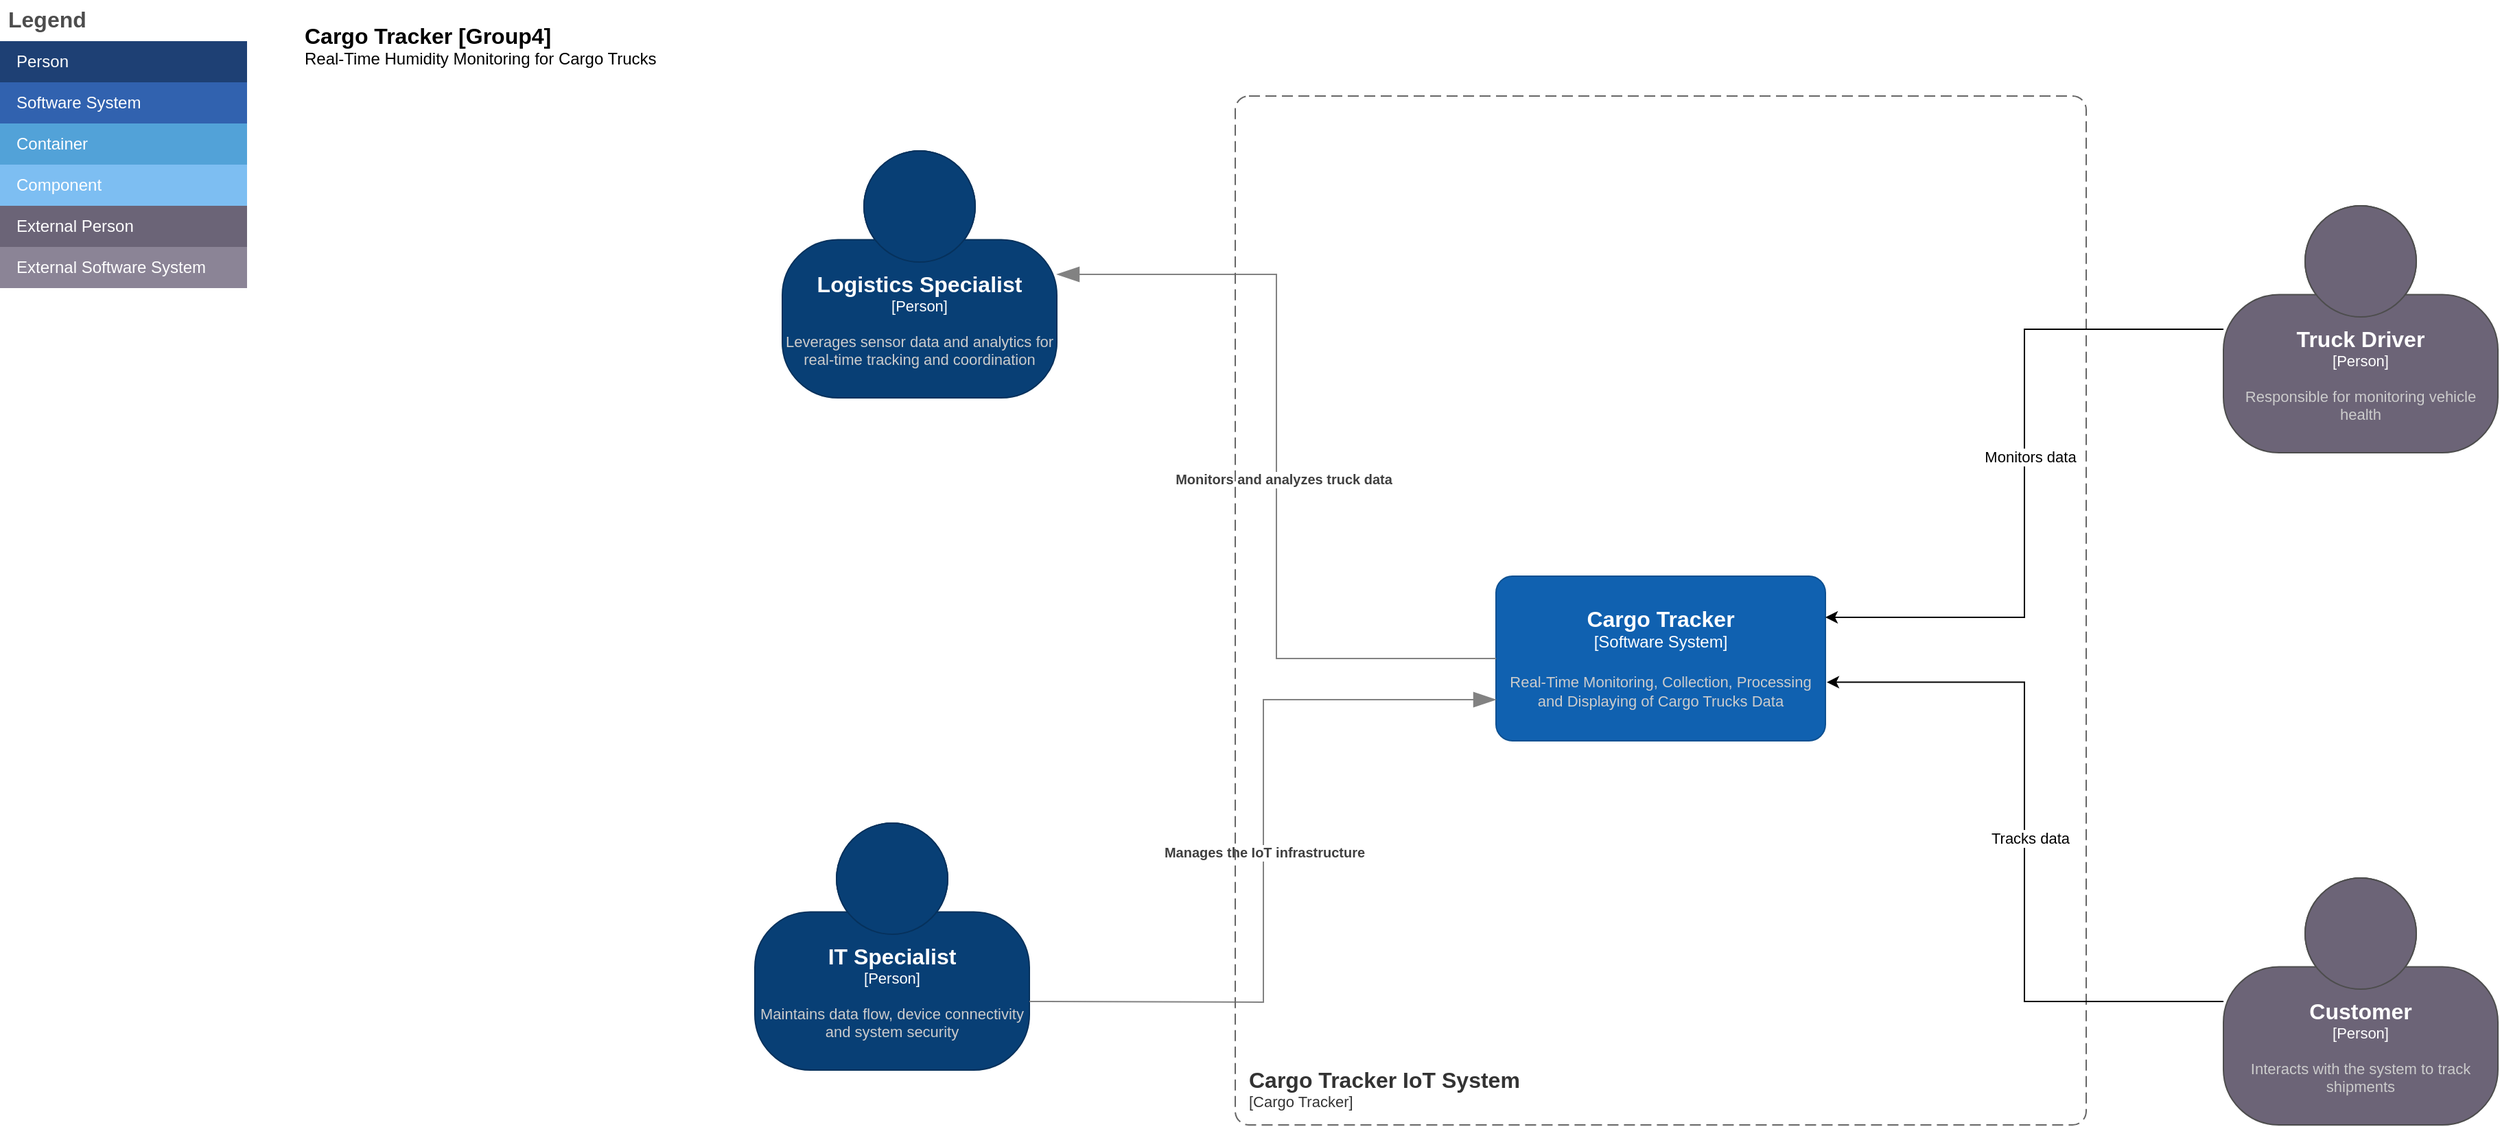 <mxfile version="24.8.3" pages="3">
  <diagram name="Level 1 - Context Diagram" id="Bht_FuHH5Pa5uhFDIL36">
    <mxGraphModel dx="2564" dy="2909" grid="1" gridSize="10" guides="1" tooltips="1" connect="1" arrows="1" fold="1" page="1" pageScale="1" pageWidth="827" pageHeight="1169" math="0" shadow="0">
      <root>
        <mxCell id="0" />
        <mxCell id="1" parent="0" />
        <object placeholders="1" c4Name="Cargo Tracker" c4Type="Software System" c4Description="Real-Time Monitoring, Collection, Processing and Displaying of Cargo Trucks Data" label="&lt;font style=&quot;font-size: 16px&quot;&gt;&lt;b&gt;%c4Name%&lt;/b&gt;&lt;/font&gt;&lt;div&gt;[%c4Type%]&lt;/div&gt;&lt;br&gt;&lt;div&gt;&lt;font style=&quot;font-size: 11px&quot;&gt;&lt;font color=&quot;#cccccc&quot;&gt;%c4Description%&lt;/font&gt;&lt;/div&gt;" id="fI_2BWMxbm71k8MSzg18-3">
          <mxCell style="rounded=1;whiteSpace=wrap;html=1;labelBackgroundColor=none;fillColor=#1061B0;fontColor=#ffffff;align=center;arcSize=10;strokeColor=#0D5091;metaEdit=1;resizable=0;points=[[0.25,0,0],[0.5,0,0],[0.75,0,0],[1,0.25,0],[1,0.5,0],[1,0.75,0],[0.75,1,0],[0.5,1,0],[0.25,1,0],[0,0.75,0],[0,0.5,0],[0,0.25,0]];" parent="1" vertex="1">
            <mxGeometry x="270" y="360" width="240" height="120" as="geometry" />
          </mxCell>
        </object>
        <object placeholders="1" c4Name="Logistics Specialist" c4Type="Person" c4Description="Leverages sensor data and analytics for real-time tracking and coordination" label="&lt;font style=&quot;font-size: 16px&quot;&gt;&lt;b&gt;%c4Name%&lt;/b&gt;&lt;/font&gt;&lt;div&gt;[%c4Type%]&lt;/div&gt;&lt;br&gt;&lt;div&gt;&lt;font style=&quot;font-size: 11px&quot;&gt;&lt;font color=&quot;#cccccc&quot;&gt;%c4Description%&lt;/font&gt;&lt;/div&gt;" id="fI_2BWMxbm71k8MSzg18-5">
          <mxCell style="html=1;fontSize=11;dashed=0;whiteSpace=wrap;fillColor=#083F75;strokeColor=#06315C;fontColor=#ffffff;shape=mxgraph.c4.person2;align=center;metaEdit=1;points=[[0.5,0,0],[1,0.5,0],[1,0.75,0],[0.75,1,0],[0.5,1,0],[0.25,1,0],[0,0.75,0],[0,0.5,0]];resizable=0;" parent="1" vertex="1">
            <mxGeometry x="-250" y="50" width="200" height="180" as="geometry" />
          </mxCell>
        </object>
        <object placeholders="1" c4Name="IT Specialist" c4Type="Person" c4Description="Maintains data flow, device connectivity and system security" label="&lt;font style=&quot;font-size: 16px&quot;&gt;&lt;b&gt;%c4Name%&lt;/b&gt;&lt;/font&gt;&lt;div&gt;[%c4Type%]&lt;/div&gt;&lt;br&gt;&lt;div&gt;&lt;font style=&quot;font-size: 11px&quot;&gt;&lt;font color=&quot;#cccccc&quot;&gt;%c4Description%&lt;/font&gt;&lt;/div&gt;" id="fI_2BWMxbm71k8MSzg18-6">
          <mxCell style="html=1;fontSize=11;dashed=0;whiteSpace=wrap;fillColor=#083F75;strokeColor=#06315C;fontColor=#ffffff;shape=mxgraph.c4.person2;align=center;metaEdit=1;points=[[0.5,0,0],[1,0.5,0],[1,0.75,0],[0.75,1,0],[0.5,1,0],[0.25,1,0],[0,0.75,0],[0,0.5,0]];resizable=0;" parent="1" vertex="1">
            <mxGeometry x="-270" y="540" width="200" height="180" as="geometry" />
          </mxCell>
        </object>
        <object placeholders="1" c4Type="Relationship" c4Description="Monitors and analyzes truck data" label="&lt;div style=&quot;text-align: left&quot;&gt;&lt;div style=&quot;text-align: center&quot;&gt;&lt;b&gt;%c4Description%&lt;/b&gt;&lt;/div&gt;" id="fI_2BWMxbm71k8MSzg18-18">
          <mxCell style="endArrow=blockThin;html=1;fontSize=10;fontColor=#404040;strokeWidth=1;endFill=1;strokeColor=#828282;elbow=vertical;metaEdit=1;endSize=14;startSize=14;jumpStyle=arc;jumpSize=16;rounded=0;edgeStyle=orthogonalEdgeStyle;entryX=1;entryY=0.5;entryDx=0;entryDy=0;entryPerimeter=0;" parent="1" source="fI_2BWMxbm71k8MSzg18-3" edge="1" target="fI_2BWMxbm71k8MSzg18-5">
            <mxGeometry x="-0.029" width="240" relative="1" as="geometry">
              <mxPoint x="30" y="420" as="sourcePoint" />
              <mxPoint x="-70" y="420" as="targetPoint" />
              <mxPoint x="5" as="offset" />
            </mxGeometry>
          </mxCell>
        </object>
        <object placeholders="1" c4Type="Relationship" c4Description="Manages the IoT infrastructure" label="&lt;div style=&quot;text-align: left&quot;&gt;&lt;div style=&quot;text-align: center&quot;&gt;&lt;b&gt;%c4Description%&lt;/b&gt;&lt;/div&gt;" id="fI_2BWMxbm71k8MSzg18-22">
          <mxCell style="endArrow=blockThin;html=1;fontSize=10;fontColor=#404040;strokeWidth=1;endFill=1;strokeColor=#828282;elbow=vertical;metaEdit=1;endSize=14;startSize=14;jumpStyle=arc;jumpSize=16;rounded=0;edgeStyle=orthogonalEdgeStyle;entryX=0;entryY=0.75;entryDx=0;entryDy=0;entryPerimeter=0;" parent="1" target="fI_2BWMxbm71k8MSzg18-3" edge="1">
            <mxGeometry x="-0.001" width="240" relative="1" as="geometry">
              <mxPoint x="-70" y="670" as="sourcePoint" />
              <mxPoint x="-50" y="660" as="targetPoint" />
              <mxPoint as="offset" />
            </mxGeometry>
          </mxCell>
        </object>
        <mxCell id="ROyf7U0Roz68xv3hnPWP-1" value="Legend" style="shape=table;startSize=30;container=1;collapsible=0;childLayout=tableLayout;fontSize=16;align=left;verticalAlign=top;fillColor=none;strokeColor=none;fontColor=#4D4D4D;fontStyle=1;spacingLeft=6;spacing=0;resizable=0;" parent="1" vertex="1">
          <mxGeometry x="-820" y="-60" width="180" height="210" as="geometry" />
        </mxCell>
        <mxCell id="ROyf7U0Roz68xv3hnPWP-2" value="" style="shape=tableRow;horizontal=0;startSize=0;swimlaneHead=0;swimlaneBody=0;strokeColor=inherit;top=0;left=0;bottom=0;right=0;collapsible=0;dropTarget=0;fillColor=none;points=[[0,0.5],[1,0.5]];portConstraint=eastwest;fontSize=12;" parent="ROyf7U0Roz68xv3hnPWP-1" vertex="1">
          <mxGeometry y="30" width="180" height="30" as="geometry" />
        </mxCell>
        <mxCell id="ROyf7U0Roz68xv3hnPWP-3" value="Person" style="shape=partialRectangle;html=1;whiteSpace=wrap;connectable=0;strokeColor=inherit;overflow=hidden;fillColor=#1E4074;top=0;left=0;bottom=0;right=0;pointerEvents=1;fontSize=12;align=left;fontColor=#FFFFFF;gradientColor=none;spacingLeft=10;spacingRight=4;" parent="ROyf7U0Roz68xv3hnPWP-2" vertex="1">
          <mxGeometry width="180" height="30" as="geometry">
            <mxRectangle width="180" height="30" as="alternateBounds" />
          </mxGeometry>
        </mxCell>
        <mxCell id="ROyf7U0Roz68xv3hnPWP-4" value="" style="shape=tableRow;horizontal=0;startSize=0;swimlaneHead=0;swimlaneBody=0;strokeColor=inherit;top=0;left=0;bottom=0;right=0;collapsible=0;dropTarget=0;fillColor=none;points=[[0,0.5],[1,0.5]];portConstraint=eastwest;fontSize=12;" parent="ROyf7U0Roz68xv3hnPWP-1" vertex="1">
          <mxGeometry y="60" width="180" height="30" as="geometry" />
        </mxCell>
        <mxCell id="ROyf7U0Roz68xv3hnPWP-5" value="Software System" style="shape=partialRectangle;html=1;whiteSpace=wrap;connectable=0;strokeColor=inherit;overflow=hidden;fillColor=#3162AF;top=0;left=0;bottom=0;right=0;pointerEvents=1;fontSize=12;align=left;fontColor=#FFFFFF;gradientColor=none;spacingLeft=10;spacingRight=4;" parent="ROyf7U0Roz68xv3hnPWP-4" vertex="1">
          <mxGeometry width="180" height="30" as="geometry">
            <mxRectangle width="180" height="30" as="alternateBounds" />
          </mxGeometry>
        </mxCell>
        <mxCell id="ROyf7U0Roz68xv3hnPWP-6" value="" style="shape=tableRow;horizontal=0;startSize=0;swimlaneHead=0;swimlaneBody=0;strokeColor=inherit;top=0;left=0;bottom=0;right=0;collapsible=0;dropTarget=0;fillColor=none;points=[[0,0.5],[1,0.5]];portConstraint=eastwest;fontSize=12;" parent="ROyf7U0Roz68xv3hnPWP-1" vertex="1">
          <mxGeometry y="90" width="180" height="30" as="geometry" />
        </mxCell>
        <mxCell id="ROyf7U0Roz68xv3hnPWP-7" value="Container" style="shape=partialRectangle;html=1;whiteSpace=wrap;connectable=0;strokeColor=inherit;overflow=hidden;fillColor=#52a2d8;top=0;left=0;bottom=0;right=0;pointerEvents=1;fontSize=12;align=left;fontColor=#FFFFFF;gradientColor=none;spacingLeft=10;spacingRight=4;" parent="ROyf7U0Roz68xv3hnPWP-6" vertex="1">
          <mxGeometry width="180" height="30" as="geometry">
            <mxRectangle width="180" height="30" as="alternateBounds" />
          </mxGeometry>
        </mxCell>
        <mxCell id="ROyf7U0Roz68xv3hnPWP-8" value="" style="shape=tableRow;horizontal=0;startSize=0;swimlaneHead=0;swimlaneBody=0;strokeColor=inherit;top=0;left=0;bottom=0;right=0;collapsible=0;dropTarget=0;fillColor=none;points=[[0,0.5],[1,0.5]];portConstraint=eastwest;fontSize=12;" parent="ROyf7U0Roz68xv3hnPWP-1" vertex="1">
          <mxGeometry y="120" width="180" height="30" as="geometry" />
        </mxCell>
        <mxCell id="ROyf7U0Roz68xv3hnPWP-9" value="Component" style="shape=partialRectangle;html=1;whiteSpace=wrap;connectable=0;strokeColor=inherit;overflow=hidden;fillColor=#7dbef2;top=0;left=0;bottom=0;right=0;pointerEvents=1;fontSize=12;align=left;fontColor=#FFFFFF;gradientColor=none;spacingLeft=10;spacingRight=4;" parent="ROyf7U0Roz68xv3hnPWP-8" vertex="1">
          <mxGeometry width="180" height="30" as="geometry">
            <mxRectangle width="180" height="30" as="alternateBounds" />
          </mxGeometry>
        </mxCell>
        <mxCell id="ROyf7U0Roz68xv3hnPWP-10" value="" style="shape=tableRow;horizontal=0;startSize=0;swimlaneHead=0;swimlaneBody=0;strokeColor=inherit;top=0;left=0;bottom=0;right=0;collapsible=0;dropTarget=0;fillColor=none;points=[[0,0.5],[1,0.5]];portConstraint=eastwest;fontSize=12;" parent="ROyf7U0Roz68xv3hnPWP-1" vertex="1">
          <mxGeometry y="150" width="180" height="30" as="geometry" />
        </mxCell>
        <mxCell id="ROyf7U0Roz68xv3hnPWP-11" value="External Person" style="shape=partialRectangle;html=1;whiteSpace=wrap;connectable=0;strokeColor=inherit;overflow=hidden;fillColor=#6b6477;top=0;left=0;bottom=0;right=0;pointerEvents=1;fontSize=12;align=left;fontColor=#FFFFFF;gradientColor=none;spacingLeft=10;spacingRight=4;" parent="ROyf7U0Roz68xv3hnPWP-10" vertex="1">
          <mxGeometry width="180" height="30" as="geometry">
            <mxRectangle width="180" height="30" as="alternateBounds" />
          </mxGeometry>
        </mxCell>
        <mxCell id="ROyf7U0Roz68xv3hnPWP-12" value="" style="shape=tableRow;horizontal=0;startSize=0;swimlaneHead=0;swimlaneBody=0;strokeColor=inherit;top=0;left=0;bottom=0;right=0;collapsible=0;dropTarget=0;fillColor=none;points=[[0,0.5],[1,0.5]];portConstraint=eastwest;fontSize=12;" parent="ROyf7U0Roz68xv3hnPWP-1" vertex="1">
          <mxGeometry y="180" width="180" height="30" as="geometry" />
        </mxCell>
        <mxCell id="ROyf7U0Roz68xv3hnPWP-13" value="External Software System" style="shape=partialRectangle;html=1;whiteSpace=wrap;connectable=0;strokeColor=inherit;overflow=hidden;fillColor=#8b8496;top=0;left=0;bottom=0;right=0;pointerEvents=1;fontSize=12;align=left;fontColor=#FFFFFF;gradientColor=none;spacingLeft=10;spacingRight=4;" parent="ROyf7U0Roz68xv3hnPWP-12" vertex="1">
          <mxGeometry width="180" height="30" as="geometry">
            <mxRectangle width="180" height="30" as="alternateBounds" />
          </mxGeometry>
        </mxCell>
        <object placeholders="1" c4Name="Cargo Tracker [Group4]" c4Type="ContainerScopeBoundary" c4Description="Real-Time Humidity Monitoring for Cargo Trucks" label="&lt;font style=&quot;font-size: 16px&quot;&gt;&lt;b&gt;&lt;div style=&quot;text-align: left&quot;&gt;%c4Name%&lt;/div&gt;&lt;/b&gt;&lt;/font&gt;&lt;div style=&quot;text-align: left&quot;&gt;%c4Description%&lt;/div&gt;" id="ROyf7U0Roz68xv3hnPWP-14">
          <mxCell style="text;html=1;strokeColor=none;fillColor=none;align=left;verticalAlign=top;whiteSpace=wrap;rounded=0;metaEdit=1;allowArrows=0;resizable=1;rotatable=0;connectable=0;recursiveResize=0;expand=0;pointerEvents=0;points=[[0.25,0,0],[0.5,0,0],[0.75,0,0],[1,0.25,0],[1,0.5,0],[1,0.75,0],[0.75,1,0],[0.5,1,0],[0.25,1,0],[0,0.75,0],[0,0.5,0],[0,0.25,0]];" parent="1" vertex="1">
            <mxGeometry x="-600" y="-50" width="260" height="40" as="geometry" />
          </mxCell>
        </object>
        <object placeholders="1" c4Name="Cargo Tracker IoT System" c4Type="ContainerScopeBoundary" c4Application="Cargo Tracker" label="&lt;font style=&quot;font-size: 16px&quot;&gt;&lt;b&gt;&lt;div style=&quot;text-align: left&quot;&gt;%c4Name%&lt;/div&gt;&lt;/b&gt;&lt;/font&gt;&lt;div style=&quot;text-align: left&quot;&gt;[%c4Application%]&lt;/div&gt;" id="0XOvvez9jERdpKo0Z_Fo-1">
          <mxCell style="rounded=1;fontSize=11;whiteSpace=wrap;html=1;dashed=1;arcSize=20;fillColor=none;strokeColor=#666666;fontColor=#333333;labelBackgroundColor=none;align=left;verticalAlign=bottom;labelBorderColor=none;spacingTop=0;spacing=10;dashPattern=8 4;metaEdit=1;rotatable=0;perimeter=rectanglePerimeter;noLabel=0;labelPadding=0;allowArrows=0;connectable=0;expand=0;recursiveResize=0;editable=1;pointerEvents=0;absoluteArcSize=1;points=[[0.25,0,0],[0.5,0,0],[0.75,0,0],[1,0.25,0],[1,0.5,0],[1,0.75,0],[0.75,1,0],[0.5,1,0],[0.25,1,0],[0,0.75,0],[0,0.5,0],[0,0.25,0]];shadow=0;" vertex="1" parent="1">
            <mxGeometry x="80" y="10" width="620" height="750" as="geometry" />
          </mxCell>
        </object>
        <object placeholders="1" c4Name="Truck Driver" c4Type="Person" c4Description="Responsible for monitoring vehicle health" label="&lt;font style=&quot;font-size: 16px&quot;&gt;&lt;b&gt;%c4Name%&lt;/b&gt;&lt;/font&gt;&lt;div&gt;[%c4Type%]&lt;/div&gt;&lt;br&gt;&lt;div&gt;&lt;font style=&quot;font-size: 11px&quot;&gt;&lt;font color=&quot;#cccccc&quot;&gt;%c4Description%&lt;/font&gt;&lt;/div&gt;" id="8rLrdxFAHtEK9noPfE5Y-1">
          <mxCell style="html=1;fontSize=11;dashed=0;whiteSpace=wrap;fillColor=#6C6477;strokeColor=#4D4D4D;fontColor=#ffffff;shape=mxgraph.c4.person2;align=center;metaEdit=1;points=[[0.5,0,0],[1,0.5,0],[1,0.75,0],[0.75,1,0],[0.5,1,0],[0.25,1,0],[0,0.75,0],[0,0.5,0]];resizable=0;" vertex="1" parent="1">
            <mxGeometry x="800" y="90" width="200" height="180" as="geometry" />
          </mxCell>
        </object>
        <object placeholders="1" c4Name="Customer" c4Type="Person" c4Description="Interacts with the system to track shipments" label="&lt;font style=&quot;font-size: 16px&quot;&gt;&lt;b&gt;%c4Name%&lt;/b&gt;&lt;/font&gt;&lt;div&gt;[%c4Type%]&lt;/div&gt;&lt;br&gt;&lt;div&gt;&lt;font style=&quot;font-size: 11px&quot;&gt;&lt;font color=&quot;#cccccc&quot;&gt;%c4Description%&lt;/font&gt;&lt;/div&gt;" id="Dc-aoUf3u6P5RE5vpBud-1">
          <mxCell style="html=1;fontSize=11;dashed=0;whiteSpace=wrap;fillColor=#6C6477;strokeColor=#4D4D4D;fontColor=#ffffff;shape=mxgraph.c4.person2;align=center;metaEdit=1;points=[[0.5,0,0],[1,0.5,0],[1,0.75,0],[0.75,1,0],[0.5,1,0],[0.25,1,0],[0,0.75,0],[0,0.5,0]];resizable=0;" vertex="1" parent="1">
            <mxGeometry x="800" y="580" width="200" height="180" as="geometry" />
          </mxCell>
        </object>
        <mxCell id="n1ZCgw_S3GVbnKJis4c2-1" style="edgeStyle=orthogonalEdgeStyle;rounded=0;orthogonalLoop=1;jettySize=auto;html=1;entryX=1;entryY=0.25;entryDx=0;entryDy=0;entryPerimeter=0;" edge="1" parent="1" source="8rLrdxFAHtEK9noPfE5Y-1" target="fI_2BWMxbm71k8MSzg18-3">
          <mxGeometry relative="1" as="geometry" />
        </mxCell>
        <mxCell id="n1ZCgw_S3GVbnKJis4c2-2" value="Monitors data" style="edgeLabel;html=1;align=center;verticalAlign=middle;resizable=0;points=[];" vertex="1" connectable="0" parent="n1ZCgw_S3GVbnKJis4c2-1">
          <mxGeometry x="-0.044" y="4" relative="1" as="geometry">
            <mxPoint y="-1" as="offset" />
          </mxGeometry>
        </mxCell>
        <mxCell id="n1ZCgw_S3GVbnKJis4c2-3" style="edgeStyle=orthogonalEdgeStyle;rounded=0;orthogonalLoop=1;jettySize=auto;html=1;entryX=1.004;entryY=0.644;entryDx=0;entryDy=0;entryPerimeter=0;" edge="1" parent="1" source="Dc-aoUf3u6P5RE5vpBud-1" target="fI_2BWMxbm71k8MSzg18-3">
          <mxGeometry relative="1" as="geometry" />
        </mxCell>
        <mxCell id="n1ZCgw_S3GVbnKJis4c2-4" value="Tracks data" style="edgeLabel;html=1;align=center;verticalAlign=middle;resizable=0;points=[];" vertex="1" connectable="0" parent="n1ZCgw_S3GVbnKJis4c2-3">
          <mxGeometry x="0.009" y="-4" relative="1" as="geometry">
            <mxPoint y="-1" as="offset" />
          </mxGeometry>
        </mxCell>
      </root>
    </mxGraphModel>
  </diagram>
  <diagram id="i7jzLlRqqgnsVg5w9PPh" name="Level 2 - Container Diagram">
    <mxGraphModel dx="2564" dy="2909" grid="1" gridSize="10" guides="1" tooltips="1" connect="1" arrows="1" fold="1" page="1" pageScale="1" pageWidth="827" pageHeight="1169" math="0" shadow="0">
      <root>
        <mxCell id="0" />
        <mxCell id="1" parent="0" />
        <mxCell id="Htjl3EGHx8nX9gBwDcIo-8" value="Legend" style="shape=table;startSize=30;container=1;collapsible=0;childLayout=tableLayout;fontSize=16;align=left;verticalAlign=top;fillColor=none;strokeColor=none;fontColor=#4D4D4D;fontStyle=1;spacingLeft=6;spacing=0;resizable=0;" parent="1" vertex="1">
          <mxGeometry x="-820" y="-60" width="180" height="210" as="geometry" />
        </mxCell>
        <mxCell id="Htjl3EGHx8nX9gBwDcIo-9" value="" style="shape=tableRow;horizontal=0;startSize=0;swimlaneHead=0;swimlaneBody=0;strokeColor=inherit;top=0;left=0;bottom=0;right=0;collapsible=0;dropTarget=0;fillColor=none;points=[[0,0.5],[1,0.5]];portConstraint=eastwest;fontSize=12;" parent="Htjl3EGHx8nX9gBwDcIo-8" vertex="1">
          <mxGeometry y="30" width="180" height="30" as="geometry" />
        </mxCell>
        <mxCell id="Htjl3EGHx8nX9gBwDcIo-10" value="Person" style="shape=partialRectangle;html=1;whiteSpace=wrap;connectable=0;strokeColor=inherit;overflow=hidden;fillColor=#1E4074;top=0;left=0;bottom=0;right=0;pointerEvents=1;fontSize=12;align=left;fontColor=#FFFFFF;gradientColor=none;spacingLeft=10;spacingRight=4;" parent="Htjl3EGHx8nX9gBwDcIo-9" vertex="1">
          <mxGeometry width="180" height="30" as="geometry">
            <mxRectangle width="180" height="30" as="alternateBounds" />
          </mxGeometry>
        </mxCell>
        <mxCell id="Htjl3EGHx8nX9gBwDcIo-11" value="" style="shape=tableRow;horizontal=0;startSize=0;swimlaneHead=0;swimlaneBody=0;strokeColor=inherit;top=0;left=0;bottom=0;right=0;collapsible=0;dropTarget=0;fillColor=none;points=[[0,0.5],[1,0.5]];portConstraint=eastwest;fontSize=12;" parent="Htjl3EGHx8nX9gBwDcIo-8" vertex="1">
          <mxGeometry y="60" width="180" height="30" as="geometry" />
        </mxCell>
        <mxCell id="Htjl3EGHx8nX9gBwDcIo-12" value="Software System" style="shape=partialRectangle;html=1;whiteSpace=wrap;connectable=0;strokeColor=inherit;overflow=hidden;fillColor=#3162AF;top=0;left=0;bottom=0;right=0;pointerEvents=1;fontSize=12;align=left;fontColor=#FFFFFF;gradientColor=none;spacingLeft=10;spacingRight=4;" parent="Htjl3EGHx8nX9gBwDcIo-11" vertex="1">
          <mxGeometry width="180" height="30" as="geometry">
            <mxRectangle width="180" height="30" as="alternateBounds" />
          </mxGeometry>
        </mxCell>
        <mxCell id="Htjl3EGHx8nX9gBwDcIo-13" value="" style="shape=tableRow;horizontal=0;startSize=0;swimlaneHead=0;swimlaneBody=0;strokeColor=inherit;top=0;left=0;bottom=0;right=0;collapsible=0;dropTarget=0;fillColor=none;points=[[0,0.5],[1,0.5]];portConstraint=eastwest;fontSize=12;" parent="Htjl3EGHx8nX9gBwDcIo-8" vertex="1">
          <mxGeometry y="90" width="180" height="30" as="geometry" />
        </mxCell>
        <mxCell id="Htjl3EGHx8nX9gBwDcIo-14" value="Container" style="shape=partialRectangle;html=1;whiteSpace=wrap;connectable=0;strokeColor=inherit;overflow=hidden;fillColor=#52a2d8;top=0;left=0;bottom=0;right=0;pointerEvents=1;fontSize=12;align=left;fontColor=#FFFFFF;gradientColor=none;spacingLeft=10;spacingRight=4;" parent="Htjl3EGHx8nX9gBwDcIo-13" vertex="1">
          <mxGeometry width="180" height="30" as="geometry">
            <mxRectangle width="180" height="30" as="alternateBounds" />
          </mxGeometry>
        </mxCell>
        <mxCell id="Htjl3EGHx8nX9gBwDcIo-15" value="" style="shape=tableRow;horizontal=0;startSize=0;swimlaneHead=0;swimlaneBody=0;strokeColor=inherit;top=0;left=0;bottom=0;right=0;collapsible=0;dropTarget=0;fillColor=none;points=[[0,0.5],[1,0.5]];portConstraint=eastwest;fontSize=12;" parent="Htjl3EGHx8nX9gBwDcIo-8" vertex="1">
          <mxGeometry y="120" width="180" height="30" as="geometry" />
        </mxCell>
        <mxCell id="Htjl3EGHx8nX9gBwDcIo-16" value="Component" style="shape=partialRectangle;html=1;whiteSpace=wrap;connectable=0;strokeColor=inherit;overflow=hidden;fillColor=#7dbef2;top=0;left=0;bottom=0;right=0;pointerEvents=1;fontSize=12;align=left;fontColor=#FFFFFF;gradientColor=none;spacingLeft=10;spacingRight=4;" parent="Htjl3EGHx8nX9gBwDcIo-15" vertex="1">
          <mxGeometry width="180" height="30" as="geometry">
            <mxRectangle width="180" height="30" as="alternateBounds" />
          </mxGeometry>
        </mxCell>
        <mxCell id="Htjl3EGHx8nX9gBwDcIo-17" value="" style="shape=tableRow;horizontal=0;startSize=0;swimlaneHead=0;swimlaneBody=0;strokeColor=inherit;top=0;left=0;bottom=0;right=0;collapsible=0;dropTarget=0;fillColor=none;points=[[0,0.5],[1,0.5]];portConstraint=eastwest;fontSize=12;" parent="Htjl3EGHx8nX9gBwDcIo-8" vertex="1">
          <mxGeometry y="150" width="180" height="30" as="geometry" />
        </mxCell>
        <mxCell id="Htjl3EGHx8nX9gBwDcIo-18" value="External Person" style="shape=partialRectangle;html=1;whiteSpace=wrap;connectable=0;strokeColor=inherit;overflow=hidden;fillColor=#6b6477;top=0;left=0;bottom=0;right=0;pointerEvents=1;fontSize=12;align=left;fontColor=#FFFFFF;gradientColor=none;spacingLeft=10;spacingRight=4;" parent="Htjl3EGHx8nX9gBwDcIo-17" vertex="1">
          <mxGeometry width="180" height="30" as="geometry">
            <mxRectangle width="180" height="30" as="alternateBounds" />
          </mxGeometry>
        </mxCell>
        <mxCell id="Htjl3EGHx8nX9gBwDcIo-19" value="" style="shape=tableRow;horizontal=0;startSize=0;swimlaneHead=0;swimlaneBody=0;strokeColor=inherit;top=0;left=0;bottom=0;right=0;collapsible=0;dropTarget=0;fillColor=none;points=[[0,0.5],[1,0.5]];portConstraint=eastwest;fontSize=12;" parent="Htjl3EGHx8nX9gBwDcIo-8" vertex="1">
          <mxGeometry y="180" width="180" height="30" as="geometry" />
        </mxCell>
        <mxCell id="Htjl3EGHx8nX9gBwDcIo-20" value="External Software System" style="shape=partialRectangle;html=1;whiteSpace=wrap;connectable=0;strokeColor=inherit;overflow=hidden;fillColor=#8b8496;top=0;left=0;bottom=0;right=0;pointerEvents=1;fontSize=12;align=left;fontColor=#FFFFFF;gradientColor=none;spacingLeft=10;spacingRight=4;" parent="Htjl3EGHx8nX9gBwDcIo-19" vertex="1">
          <mxGeometry width="180" height="30" as="geometry">
            <mxRectangle width="180" height="30" as="alternateBounds" />
          </mxGeometry>
        </mxCell>
        <object placeholders="1" c4Name="Cargo Tracker [Group4]" c4Type="ContainerScopeBoundary" c4Description="Real-Time Humidity Monitoring for Cargo Trucks" label="&lt;font style=&quot;font-size: 16px&quot;&gt;&lt;b&gt;&lt;div style=&quot;text-align: left&quot;&gt;%c4Name%&lt;/div&gt;&lt;/b&gt;&lt;/font&gt;&lt;div style=&quot;text-align: left&quot;&gt;%c4Description%&lt;/div&gt;" id="Htjl3EGHx8nX9gBwDcIo-21">
          <mxCell style="text;html=1;strokeColor=none;fillColor=none;align=left;verticalAlign=top;whiteSpace=wrap;rounded=0;metaEdit=1;allowArrows=0;resizable=1;rotatable=0;connectable=0;recursiveResize=0;expand=0;pointerEvents=0;points=[[0.25,0,0],[0.5,0,0],[0.75,0,0],[1,0.25,0],[1,0.5,0],[1,0.75,0],[0.75,1,0],[0.5,1,0],[0.25,1,0],[0,0.75,0],[0,0.5,0],[0,0.25,0]];" parent="1" vertex="1">
            <mxGeometry x="-600" y="-50" width="260" height="40" as="geometry" />
          </mxCell>
        </object>
        <object placeholders="1" c4Name="Logistics Specialist" c4Type="Person" c4Description="Person responsible for the logistics operations" label="&lt;font style=&quot;font-size: 16px&quot;&gt;&lt;b&gt;%c4Name%&lt;/b&gt;&lt;/font&gt;&lt;div&gt;[%c4Type%]&lt;/div&gt;&lt;br&gt;&lt;div&gt;&lt;font style=&quot;font-size: 11px&quot;&gt;&lt;font color=&quot;#cccccc&quot;&gt;%c4Description%&lt;/font&gt;&lt;/div&gt;" id="wMNNJtlygucuf8tlxcB5-3">
          <mxCell style="html=1;fontSize=11;dashed=0;whiteSpace=wrap;fillColor=#083F75;strokeColor=#06315C;fontColor=#ffffff;shape=mxgraph.c4.person2;align=center;metaEdit=1;points=[[0.5,0,0],[1,0.5,0],[1,0.75,0],[0.75,1,0],[0.5,1,0],[0.25,1,0],[0,0.75,0],[0,0.5,0]];resizable=0;" parent="1" vertex="1">
            <mxGeometry x="-250" y="690" width="200" height="180" as="geometry" />
          </mxCell>
        </object>
        <object placeholders="1" c4Name="IT Specialist" c4Type="Person" c4Description="Person responsible for the system maintanance" label="&lt;font style=&quot;font-size: 16px&quot;&gt;&lt;b&gt;%c4Name%&lt;/b&gt;&lt;/font&gt;&lt;div&gt;[%c4Type%]&lt;/div&gt;&lt;br&gt;&lt;div&gt;&lt;font style=&quot;font-size: 11px&quot;&gt;&lt;font color=&quot;#cccccc&quot;&gt;%c4Description%&lt;/font&gt;&lt;/div&gt;" id="wMNNJtlygucuf8tlxcB5-4">
          <mxCell style="html=1;fontSize=11;dashed=0;whiteSpace=wrap;fillColor=#083F75;strokeColor=#06315C;fontColor=#ffffff;shape=mxgraph.c4.person2;align=center;metaEdit=1;points=[[0.5,0,0],[1,0.5,0],[1,0.75,0],[0.75,1,0],[0.5,1,0],[0.25,1,0],[0,0.75,0],[0,0.5,0]];resizable=0;" parent="1" vertex="1">
            <mxGeometry x="-260" y="260" width="200" height="180" as="geometry" />
          </mxCell>
        </object>
        <object placeholders="1" c4Name="Dashboard" c4Technology="Azure App Service" c4Description="Obtains and Displays data on the dashboard." label="&lt;font style=&quot;font-size: 16px&quot;&gt;&lt;b&gt;%c4Name%&lt;/b&gt;&lt;/font&gt;&lt;div&gt;[%c4Type%:&amp;nbsp;%c4Technology%]&lt;/div&gt;&lt;br&gt;&lt;div&gt;&lt;font style=&quot;font-size: 11px&quot;&gt;&lt;font color=&quot;#E6E6E6&quot;&gt;%c4Description%&lt;/font&gt;&lt;/div&gt;" c4Type="Container" id="wMNNJtlygucuf8tlxcB5-10">
          <mxCell style="shape=mxgraph.c4.webBrowserContainer2;whiteSpace=wrap;html=1;boundedLbl=1;rounded=0;labelBackgroundColor=none;strokeColor=#118ACD;fillColor=#23A2D9;strokeColor=#118ACD;strokeColor2=#0E7DAD;fontSize=12;fontColor=#ffffff;align=center;metaEdit=1;points=[[0.5,0,0],[1,0.25,0],[1,0.5,0],[1,0.75,0],[0.5,1,0],[0,0.75,0],[0,0.5,0],[0,0.25,0]];resizable=0;" parent="1" vertex="1">
            <mxGeometry x="120" y="340" width="240" height="160" as="geometry" />
          </mxCell>
        </object>
        <object placeholders="1" c4Name="IoT hub" c4Type="Container" c4Technology="Azure IoT Hub" c4Description="Handles communication between devices and the hub" label="&lt;font style=&quot;font-size: 16px&quot;&gt;&lt;b&gt;%c4Name%&lt;/b&gt;&lt;/font&gt;&lt;div&gt;[%c4Type%: %c4Technology%]&lt;/div&gt;&lt;br&gt;&lt;div&gt;&lt;font style=&quot;font-size: 11px&quot;&gt;&lt;font color=&quot;#E6E6E6&quot;&gt;%c4Description%&lt;/font&gt;&lt;/div&gt;" id="wMNNJtlygucuf8tlxcB5-11">
          <mxCell style="rounded=1;whiteSpace=wrap;html=1;fontSize=11;labelBackgroundColor=none;fillColor=#23A2D9;fontColor=#ffffff;align=center;arcSize=10;strokeColor=#0E7DAD;metaEdit=1;resizable=0;points=[[0.25,0,0],[0.5,0,0],[0.75,0,0],[1,0.25,0],[1,0.5,0],[1,0.75,0],[0.75,1,0],[0.5,1,0],[0.25,1,0],[0,0.75,0],[0,0.5,0],[0,0.25,0]];" parent="1" vertex="1">
            <mxGeometry x="530" y="410" width="240" height="120" as="geometry" />
          </mxCell>
        </object>
        <object placeholders="1" c4Name="Data storage" c4Type="Container" c4Technology="Azure CosmosDB" c4Description="Stores processed and raw data" label="&lt;font style=&quot;font-size: 16px&quot;&gt;&lt;b&gt;%c4Name%&lt;/b&gt;&lt;/font&gt;&lt;div&gt;[%c4Type%:&amp;nbsp;%c4Technology%]&lt;/div&gt;&lt;br&gt;&lt;div&gt;&lt;font style=&quot;font-size: 11px&quot;&gt;&lt;font color=&quot;#E6E6E6&quot;&gt;%c4Description%&lt;/font&gt;&lt;/div&gt;" id="wMNNJtlygucuf8tlxcB5-12">
          <mxCell style="shape=cylinder3;size=15;whiteSpace=wrap;html=1;boundedLbl=1;rounded=0;labelBackgroundColor=none;fillColor=#23A2D9;fontSize=12;fontColor=#ffffff;align=center;strokeColor=#0E7DAD;metaEdit=1;points=[[0.5,0,0],[1,0.25,0],[1,0.5,0],[1,0.75,0],[0.5,1,0],[0,0.75,0],[0,0.5,0],[0,0.25,0]];resizable=0;" parent="1" vertex="1">
            <mxGeometry x="480" y="770" width="240" height="120" as="geometry" />
          </mxCell>
        </object>
        <mxCell id="wMNNJtlygucuf8tlxcB5-26" style="rounded=0;orthogonalLoop=1;jettySize=auto;html=1;" parent="1" source="wMNNJtlygucuf8tlxcB5-13" target="wMNNJtlygucuf8tlxcB5-12" edge="1">
          <mxGeometry relative="1" as="geometry">
            <Array as="points">
              <mxPoint x="600" y="640" />
            </Array>
          </mxGeometry>
        </mxCell>
        <mxCell id="wMNNJtlygucuf8tlxcB5-27" value="Stores processed data" style="edgeLabel;html=1;align=center;verticalAlign=middle;resizable=0;points=[];" parent="wMNNJtlygucuf8tlxcB5-26" vertex="1" connectable="0">
          <mxGeometry x="-0.301" y="4" relative="1" as="geometry">
            <mxPoint as="offset" />
          </mxGeometry>
        </mxCell>
        <object placeholders="1" c4Name="Data processing service" c4Type="Container" c4Technology="Azure Functions" c4Description="Processes incoming data streams from IoT devices in real time" label="&lt;font style=&quot;font-size: 16px&quot;&gt;&lt;b&gt;%c4Name%&lt;/b&gt;&lt;/font&gt;&lt;div&gt;[%c4Type%: %c4Technology%]&lt;/div&gt;&lt;br&gt;&lt;div&gt;&lt;font style=&quot;font-size: 11px&quot;&gt;&lt;font color=&quot;#E6E6E6&quot;&gt;%c4Description%&lt;/font&gt;&lt;/div&gt;" id="wMNNJtlygucuf8tlxcB5-13">
          <mxCell style="rounded=1;whiteSpace=wrap;html=1;fontSize=11;labelBackgroundColor=none;fillColor=#23A2D9;fontColor=#ffffff;align=center;arcSize=10;strokeColor=#0E7DAD;metaEdit=1;resizable=0;points=[[0.25,0,0],[0.5,0,0],[0.75,0,0],[1,0.25,0],[1,0.5,0],[1,0.75,0],[0.75,1,0],[0.5,1,0],[0.25,1,0],[0,0.75,0],[0,0.5,0],[0,0.25,0]];" parent="1" vertex="1">
            <mxGeometry x="830" y="580" width="240" height="120" as="geometry" />
          </mxCell>
        </object>
        <object placeholders="1" c4Name="Data Ingestion Service" c4Type="Container" c4Technology="Azure IoT Hub" c4Description="Central hub for connecting, monitoring, and managing IoT devices. Enables secure communication between the devices and the cloud." label="&lt;font style=&quot;font-size: 16px&quot;&gt;&lt;b&gt;%c4Name%&lt;/b&gt;&lt;/font&gt;&lt;div&gt;[%c4Type%: %c4Technology%]&lt;/div&gt;&lt;br&gt;&lt;div&gt;&lt;font style=&quot;font-size: 11px&quot;&gt;&lt;font color=&quot;#E6E6E6&quot;&gt;%c4Description%&lt;/font&gt;&lt;/div&gt;" id="wMNNJtlygucuf8tlxcB5-14">
          <mxCell style="rounded=1;whiteSpace=wrap;html=1;fontSize=11;labelBackgroundColor=none;fillColor=#23A2D9;fontColor=#ffffff;align=center;arcSize=10;strokeColor=#0E7DAD;metaEdit=1;resizable=0;points=[[0.25,0,0],[0.5,0,0],[0.75,0,0],[1,0.25,0],[1,0.5,0],[1,0.75,0],[0.75,1,0],[0.5,1,0],[0.25,1,0],[0,0.75,0],[0,0.5,0],[0,0.25,0]];" parent="1" vertex="1">
            <mxGeometry x="130" y="570" width="240" height="120" as="geometry" />
          </mxCell>
        </object>
        <mxCell id="wMNNJtlygucuf8tlxcB5-16" style="rounded=0;orthogonalLoop=1;jettySize=auto;html=1;exitX=1;exitY=0.889;exitDx=0;exitDy=0;exitPerimeter=0;" parent="1" source="wMNNJtlygucuf8tlxcB5-4" target="wMNNJtlygucuf8tlxcB5-10" edge="1">
          <mxGeometry relative="1" as="geometry" />
        </mxCell>
        <mxCell id="wMNNJtlygucuf8tlxcB5-18" value="Access data" style="edgeLabel;html=1;align=center;verticalAlign=middle;resizable=0;points=[];" parent="wMNNJtlygucuf8tlxcB5-16" vertex="1" connectable="0">
          <mxGeometry x="-0.257" relative="1" as="geometry">
            <mxPoint x="-1" as="offset" />
          </mxGeometry>
        </mxCell>
        <mxCell id="wMNNJtlygucuf8tlxcB5-17" style="rounded=0;orthogonalLoop=1;jettySize=auto;html=1;exitX=0.984;exitY=0.784;exitDx=0;exitDy=0;exitPerimeter=0;" parent="1" source="wMNNJtlygucuf8tlxcB5-3" target="wMNNJtlygucuf8tlxcB5-10" edge="1">
          <mxGeometry relative="1" as="geometry" />
        </mxCell>
        <mxCell id="wMNNJtlygucuf8tlxcB5-19" value="Display data" style="edgeLabel;html=1;align=center;verticalAlign=middle;resizable=0;points=[];" parent="wMNNJtlygucuf8tlxcB5-17" vertex="1" connectable="0">
          <mxGeometry x="-0.306" y="-1" relative="1" as="geometry">
            <mxPoint as="offset" />
          </mxGeometry>
        </mxCell>
        <mxCell id="wMNNJtlygucuf8tlxcB5-21" style="edgeStyle=orthogonalEdgeStyle;rounded=0;orthogonalLoop=1;jettySize=auto;html=1;entryX=0.014;entryY=0.56;entryDx=0;entryDy=0;entryPerimeter=0;" parent="1" source="wMNNJtlygucuf8tlxcB5-3" target="wMNNJtlygucuf8tlxcB5-14" edge="1">
          <mxGeometry relative="1" as="geometry">
            <Array as="points">
              <mxPoint x="-160" y="707" />
            </Array>
          </mxGeometry>
        </mxCell>
        <mxCell id="wMNNJtlygucuf8tlxcB5-22" value="Access data" style="edgeLabel;html=1;align=center;verticalAlign=middle;resizable=0;points=[];" parent="wMNNJtlygucuf8tlxcB5-21" vertex="1" connectable="0">
          <mxGeometry x="0.279" relative="1" as="geometry">
            <mxPoint as="offset" />
          </mxGeometry>
        </mxCell>
        <mxCell id="wMNNJtlygucuf8tlxcB5-24" style="rounded=0;orthogonalLoop=1;jettySize=auto;html=1;" parent="1" target="wMNNJtlygucuf8tlxcB5-13" edge="1">
          <mxGeometry relative="1" as="geometry">
            <mxPoint x="780" y="480" as="sourcePoint" />
            <Array as="points">
              <mxPoint x="780" y="480" />
            </Array>
          </mxGeometry>
        </mxCell>
        <mxCell id="wMNNJtlygucuf8tlxcB5-25" value="Forwards raw data" style="edgeLabel;html=1;align=center;verticalAlign=middle;resizable=0;points=[];" parent="wMNNJtlygucuf8tlxcB5-24" vertex="1" connectable="0">
          <mxGeometry x="-0.031" y="-1" relative="1" as="geometry">
            <mxPoint as="offset" />
          </mxGeometry>
        </mxCell>
        <mxCell id="wMNNJtlygucuf8tlxcB5-33" style="rounded=0;orthogonalLoop=1;jettySize=auto;html=1;entryX=0.995;entryY=0.571;entryDx=0;entryDy=0;entryPerimeter=0;" parent="1" source="wMNNJtlygucuf8tlxcB5-32" target="wMNNJtlygucuf8tlxcB5-12" edge="1">
          <mxGeometry relative="1" as="geometry" />
        </mxCell>
        <mxCell id="wMNNJtlygucuf8tlxcB5-35" value="Obtains data" style="edgeLabel;html=1;align=center;verticalAlign=middle;resizable=0;points=[];" parent="wMNNJtlygucuf8tlxcB5-33" vertex="1" connectable="0">
          <mxGeometry x="-0.208" y="-1" relative="1" as="geometry">
            <mxPoint as="offset" />
          </mxGeometry>
        </mxCell>
        <mxCell id="wMNNJtlygucuf8tlxcB5-31" style="edgeStyle=orthogonalEdgeStyle;rounded=0;orthogonalLoop=1;jettySize=auto;html=1;entryX=0;entryY=0.5;entryDx=0;entryDy=0;entryPerimeter=0;" parent="1" source="wMNNJtlygucuf8tlxcB5-14" target="wMNNJtlygucuf8tlxcB5-11" edge="1">
          <mxGeometry relative="1" as="geometry" />
        </mxCell>
        <object placeholders="1" c4Name="Web Rest API" c4Type="Container" c4Technology="Azure Functions" c4Description="Serves as the interface for external applications to interact with the IoT system" label="&lt;font style=&quot;font-size: 16px&quot;&gt;&lt;b&gt;%c4Name%&lt;/b&gt;&lt;/font&gt;&lt;div&gt;[%c4Type%: %c4Technology%]&lt;/div&gt;&lt;br&gt;&lt;div&gt;&lt;font style=&quot;font-size: 11px&quot;&gt;&lt;font color=&quot;#E6E6E6&quot;&gt;%c4Description%&lt;/font&gt;&lt;/div&gt;" id="wMNNJtlygucuf8tlxcB5-32">
          <mxCell style="rounded=1;whiteSpace=wrap;html=1;fontSize=11;labelBackgroundColor=none;fillColor=#23A2D9;fontColor=#ffffff;align=center;arcSize=10;strokeColor=#0E7DAD;metaEdit=1;resizable=0;points=[[0.25,0,0],[0.5,0,0],[0.75,0,0],[1,0.25,0],[1,0.5,0],[1,0.75,0],[0.75,1,0],[0.5,1,0],[0.25,1,0],[0,0.75,0],[0,0.5,0],[0,0.25,0]];" parent="1" vertex="1">
            <mxGeometry x="820" y="780" width="240" height="120" as="geometry" />
          </mxCell>
        </object>
        <object placeholders="1" c4Name="Cargo Tracker IoT System" c4Type="ContainerScopeBoundary" c4Application="Cargo Tracker" label="&lt;font style=&quot;font-size: 16px&quot;&gt;&lt;b&gt;&lt;div style=&quot;text-align: left&quot;&gt;%c4Name%&lt;/div&gt;&lt;/b&gt;&lt;/font&gt;&lt;div style=&quot;text-align: left&quot;&gt;[%c4Application%]&lt;/div&gt;" id="wMNNJtlygucuf8tlxcB5-36">
          <mxCell style="rounded=1;fontSize=11;whiteSpace=wrap;html=1;dashed=1;arcSize=20;fillColor=none;strokeColor=#004C99;fontColor=#333333;labelBackgroundColor=none;align=left;verticalAlign=bottom;labelBorderColor=none;spacingTop=0;spacing=10;dashPattern=8 4;metaEdit=1;rotatable=0;perimeter=rectanglePerimeter;noLabel=0;labelPadding=0;allowArrows=0;connectable=0;expand=0;recursiveResize=0;editable=1;pointerEvents=0;absoluteArcSize=1;points=[[0.25,0,0],[0.5,0,0],[0.75,0,0],[1,0.25,0],[1,0.5,0],[1,0.75,0],[0.75,1,0],[0.5,1,0],[0.25,1,0],[0,0.75,0],[0,0.5,0],[0,0.25,0]];shadow=0;" parent="1" vertex="1">
            <mxGeometry x="80" y="120" width="1020" height="840" as="geometry" />
          </mxCell>
        </object>
        <object placeholders="1" c4Name="Customer" c4Type="Person" c4Description="Interacts with the system to track shipments" label="&lt;font style=&quot;font-size: 16px&quot;&gt;&lt;b&gt;%c4Name%&lt;/b&gt;&lt;/font&gt;&lt;div&gt;[%c4Type%]&lt;/div&gt;&lt;br&gt;&lt;div&gt;&lt;font style=&quot;font-size: 11px&quot;&gt;&lt;font color=&quot;#cccccc&quot;&gt;%c4Description%&lt;/font&gt;&lt;/div&gt;" id="m9_rLljoJZhmZMUKqH2M-1">
          <mxCell style="html=1;fontSize=11;dashed=0;whiteSpace=wrap;fillColor=#6C6477;strokeColor=#4D4D4D;fontColor=#ffffff;shape=mxgraph.c4.person2;align=center;metaEdit=1;points=[[0.5,0,0],[1,0.5,0],[1,0.75,0],[0.75,1,0],[0.5,1,0],[0.25,1,0],[0,0.75,0],[0,0.5,0]];resizable=0;" vertex="1" parent="1">
            <mxGeometry x="1270" y="140" width="200" height="180" as="geometry" />
          </mxCell>
        </object>
        <mxCell id="m9_rLljoJZhmZMUKqH2M-2" style="edgeStyle=orthogonalEdgeStyle;rounded=0;orthogonalLoop=1;jettySize=auto;html=1;exitX=0;exitY=0.75;exitDx=0;exitDy=0;exitPerimeter=0;entryX=0.4;entryY=0.174;entryDx=0;entryDy=0;entryPerimeter=0;" edge="1" parent="1" source="m9_rLljoJZhmZMUKqH2M-1" target="wMNNJtlygucuf8tlxcB5-10">
          <mxGeometry relative="1" as="geometry" />
        </mxCell>
        <mxCell id="m9_rLljoJZhmZMUKqH2M-3" value="Tracks data" style="edgeLabel;html=1;align=center;verticalAlign=middle;resizable=0;points=[];" vertex="1" connectable="0" parent="m9_rLljoJZhmZMUKqH2M-2">
          <mxGeometry x="-0.113" y="2" relative="1" as="geometry">
            <mxPoint x="1" as="offset" />
          </mxGeometry>
        </mxCell>
        <object placeholders="1" c4Name="Truck Driver" c4Type="Person" c4Description="Responsible for monitoring vehicle health" label="&lt;font style=&quot;font-size: 16px&quot;&gt;&lt;b&gt;%c4Name%&lt;/b&gt;&lt;/font&gt;&lt;div&gt;[%c4Type%]&lt;/div&gt;&lt;br&gt;&lt;div&gt;&lt;font style=&quot;font-size: 11px&quot;&gt;&lt;font color=&quot;#cccccc&quot;&gt;%c4Description%&lt;/font&gt;&lt;/div&gt;" id="m9_rLljoJZhmZMUKqH2M-4">
          <mxCell style="html=1;fontSize=11;dashed=0;whiteSpace=wrap;fillColor=#6C6477;strokeColor=#4D4D4D;fontColor=#ffffff;shape=mxgraph.c4.person2;align=center;metaEdit=1;points=[[0.5,0,0],[1,0.5,0],[1,0.75,0],[0.75,1,0],[0.5,1,0],[0.25,1,0],[0,0.75,0],[0,0.5,0]];resizable=0;" vertex="1" parent="1">
            <mxGeometry x="1280" y="430" width="200" height="180" as="geometry" />
          </mxCell>
        </object>
        <mxCell id="K70ZlLyHg1SC-Bdb82eU-1" style="edgeStyle=orthogonalEdgeStyle;rounded=0;orthogonalLoop=1;jettySize=auto;html=1;entryX=1;entryY=0.25;entryDx=0;entryDy=0;entryPerimeter=0;" edge="1" parent="1" source="m9_rLljoJZhmZMUKqH2M-4" target="wMNNJtlygucuf8tlxcB5-10">
          <mxGeometry relative="1" as="geometry" />
        </mxCell>
        <mxCell id="K70ZlLyHg1SC-Bdb82eU-2" value="Monitors data" style="edgeLabel;html=1;align=center;verticalAlign=middle;resizable=0;points=[];" vertex="1" connectable="0" parent="K70ZlLyHg1SC-Bdb82eU-1">
          <mxGeometry x="-0.561" y="2" relative="1" as="geometry">
            <mxPoint x="1" as="offset" />
          </mxGeometry>
        </mxCell>
      </root>
    </mxGraphModel>
  </diagram>
  <diagram id="8_1vECvKpmu23CZ4GuVc" name="Level 3 - Component Diagram">
    <mxGraphModel dx="521" dy="522" grid="1" gridSize="10" guides="1" tooltips="1" connect="1" arrows="1" fold="1" page="1" pageScale="1" pageWidth="827" pageHeight="1169" math="0" shadow="0">
      <root>
        <mxCell id="0" />
        <mxCell id="1" parent="0" />
      </root>
    </mxGraphModel>
  </diagram>
</mxfile>

